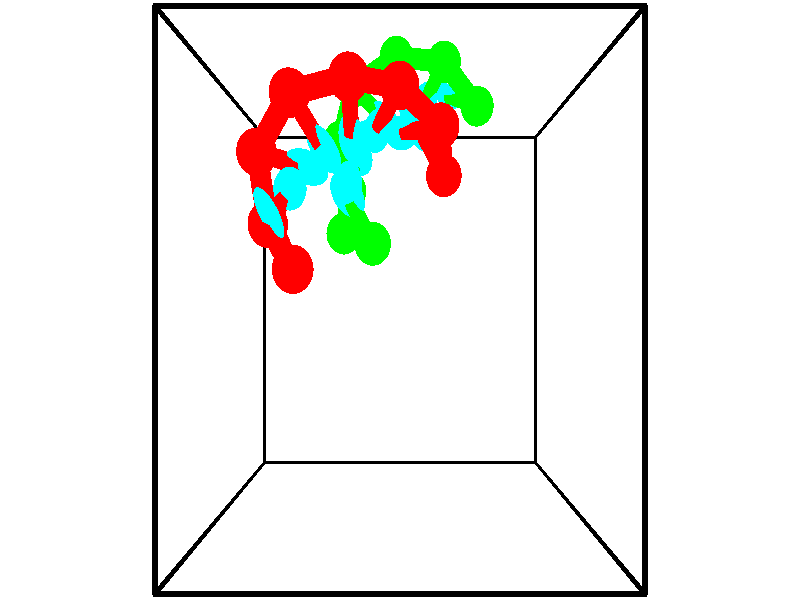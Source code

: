 // switches for output
#declare DRAW_BASES = 1; // possible values are 0, 1; only relevant for DNA ribbons
#declare DRAW_BASES_TYPE = 3; // possible values are 1, 2, 3; only relevant for DNA ribbons
#declare DRAW_FOG = 0; // set to 1 to enable fog

#include "colors.inc"

#include "transforms.inc"
background { rgb <1, 1, 1>}

#default {
   normal{
       ripples 0.25
       frequency 0.20
       turbulence 0.2
       lambda 5
   }
	finish {
		phong 0.1
		phong_size 40.
	}
}

// original window dimensions: 1024x640


// camera settings

camera {
	sky <-0, 1, 0>
	up <-0, 1, 0>
	right 1.6 * <1, 0, 0>
	location <2.5, 2.5, 11.1562>
	look_at <2.5, 2.5, 2.5>
	direction <0, 0, -8.6562>
	angle 67.0682
}


# declare cpy_camera_pos = <2.5, 2.5, 11.1562>;
# if (DRAW_FOG = 1)
fog {
	fog_type 2
	up vnormalize(cpy_camera_pos)
	color rgbt<1,1,1,0.3>
	distance 1e-5
	fog_alt 3e-3
	fog_offset 4
}
# end


// LIGHTS

# declare lum = 6;
global_settings {
	ambient_light rgb lum * <0.05, 0.05, 0.05>
	max_trace_level 15
}# declare cpy_direct_light_amount = 0.25;
light_source
{	1000 * <-1, -1, 1>,
	rgb lum * cpy_direct_light_amount
	parallel
}

light_source
{	1000 * <1, 1, -1>,
	rgb lum * cpy_direct_light_amount
	parallel
}

// strand 0

// nucleotide -1

// particle -1
sphere {
	<1.193687, 2.811802, 3.800608> 0.250000
	pigment { color rgbt <1,0,0,0> }
	no_shadow
}
cylinder {
	<1.081717, 3.103264, 4.050633>,  <1.014534, 3.278141, 4.200648>, 0.100000
	pigment { color rgbt <1,0,0,0> }
	no_shadow
}
cylinder {
	<1.081717, 3.103264, 4.050633>,  <1.193687, 2.811802, 3.800608>, 0.100000
	pigment { color rgbt <1,0,0,0> }
	no_shadow
}

// particle -1
sphere {
	<1.081717, 3.103264, 4.050633> 0.100000
	pigment { color rgbt <1,0,0,0> }
	no_shadow
}
sphere {
	0, 1
	scale<0.080000,0.200000,0.300000>
	matrix <0.663561, 0.617378, -0.422529,
		-0.693778, 0.296490, -0.656327,
		-0.279926, 0.728655, 0.625063,
		0.997739, 3.321860, 4.238152>
	pigment { color rgbt <0,1,1,0> }
	no_shadow
}
cylinder {
	<0.831209, 3.297213, 3.529459>,  <1.193687, 2.811802, 3.800608>, 0.130000
	pigment { color rgbt <1,0,0,0> }
	no_shadow
}

// nucleotide -1

// particle -1
sphere {
	<0.831209, 3.297213, 3.529459> 0.250000
	pigment { color rgbt <1,0,0,0> }
	no_shadow
}
cylinder {
	<1.042345, 3.463194, 3.825891>,  <1.169026, 3.562783, 4.003751>, 0.100000
	pigment { color rgbt <1,0,0,0> }
	no_shadow
}
cylinder {
	<1.042345, 3.463194, 3.825891>,  <0.831209, 3.297213, 3.529459>, 0.100000
	pigment { color rgbt <1,0,0,0> }
	no_shadow
}

// particle -1
sphere {
	<1.042345, 3.463194, 3.825891> 0.100000
	pigment { color rgbt <1,0,0,0> }
	no_shadow
}
sphere {
	0, 1
	scale<0.080000,0.200000,0.300000>
	matrix <0.443643, 0.609343, -0.657178,
		-0.724270, 0.675659, 0.137544,
		0.527839, 0.414953, 0.741080,
		1.200697, 3.587680, 4.048215>
	pigment { color rgbt <0,1,1,0> }
	no_shadow
}
cylinder {
	<0.698609, 4.047119, 3.566132>,  <0.831209, 3.297213, 3.529459>, 0.130000
	pigment { color rgbt <1,0,0,0> }
	no_shadow
}

// nucleotide -1

// particle -1
sphere {
	<0.698609, 4.047119, 3.566132> 0.250000
	pigment { color rgbt <1,0,0,0> }
	no_shadow
}
cylinder {
	<1.068962, 3.939100, 3.671822>,  <1.291174, 3.874289, 3.735235>, 0.100000
	pigment { color rgbt <1,0,0,0> }
	no_shadow
}
cylinder {
	<1.068962, 3.939100, 3.671822>,  <0.698609, 4.047119, 3.566132>, 0.100000
	pigment { color rgbt <1,0,0,0> }
	no_shadow
}

// particle -1
sphere {
	<1.068962, 3.939100, 3.671822> 0.100000
	pigment { color rgbt <1,0,0,0> }
	no_shadow
}
sphere {
	0, 1
	scale<0.080000,0.200000,0.300000>
	matrix <0.375654, 0.583425, -0.720069,
		0.040298, 0.765957, 0.641628,
		0.925883, -0.270047, 0.264224,
		1.346727, 3.858086, 3.751089>
	pigment { color rgbt <0,1,1,0> }
	no_shadow
}
cylinder {
	<1.132657, 4.634442, 3.693630>,  <0.698609, 4.047119, 3.566132>, 0.130000
	pigment { color rgbt <1,0,0,0> }
	no_shadow
}

// nucleotide -1

// particle -1
sphere {
	<1.132657, 4.634442, 3.693630> 0.250000
	pigment { color rgbt <1,0,0,0> }
	no_shadow
}
cylinder {
	<1.361073, 4.327084, 3.578058>,  <1.498122, 4.142668, 3.508715>, 0.100000
	pigment { color rgbt <1,0,0,0> }
	no_shadow
}
cylinder {
	<1.361073, 4.327084, 3.578058>,  <1.132657, 4.634442, 3.693630>, 0.100000
	pigment { color rgbt <1,0,0,0> }
	no_shadow
}

// particle -1
sphere {
	<1.361073, 4.327084, 3.578058> 0.100000
	pigment { color rgbt <1,0,0,0> }
	no_shadow
}
sphere {
	0, 1
	scale<0.080000,0.200000,0.300000>
	matrix <0.454129, 0.588882, -0.668569,
		0.683872, 0.250568, 0.685226,
		0.571039, -0.768397, -0.288930,
		1.532384, 4.096564, 3.491379>
	pigment { color rgbt <0,1,1,0> }
	no_shadow
}
cylinder {
	<1.867972, 4.776032, 3.754299>,  <1.132657, 4.634442, 3.693630>, 0.130000
	pigment { color rgbt <1,0,0,0> }
	no_shadow
}

// nucleotide -1

// particle -1
sphere {
	<1.867972, 4.776032, 3.754299> 0.250000
	pigment { color rgbt <1,0,0,0> }
	no_shadow
}
cylinder {
	<1.870995, 4.472836, 3.493410>,  <1.872808, 4.290918, 3.336877>, 0.100000
	pigment { color rgbt <1,0,0,0> }
	no_shadow
}
cylinder {
	<1.870995, 4.472836, 3.493410>,  <1.867972, 4.776032, 3.754299>, 0.100000
	pigment { color rgbt <1,0,0,0> }
	no_shadow
}

// particle -1
sphere {
	<1.870995, 4.472836, 3.493410> 0.100000
	pigment { color rgbt <1,0,0,0> }
	no_shadow
}
sphere {
	0, 1
	scale<0.080000,0.200000,0.300000>
	matrix <0.487182, 0.572386, -0.659566,
		0.873268, -0.312767, 0.373604,
		0.007555, -0.757991, -0.652221,
		1.873261, 4.245438, 3.297744>
	pigment { color rgbt <0,1,1,0> }
	no_shadow
}
cylinder {
	<2.494428, 4.745481, 3.563259>,  <1.867972, 4.776032, 3.754299>, 0.130000
	pigment { color rgbt <1,0,0,0> }
	no_shadow
}

// nucleotide -1

// particle -1
sphere {
	<2.494428, 4.745481, 3.563259> 0.250000
	pigment { color rgbt <1,0,0,0> }
	no_shadow
}
cylinder {
	<2.319376, 4.541779, 3.266844>,  <2.214345, 4.419557, 3.088995>, 0.100000
	pigment { color rgbt <1,0,0,0> }
	no_shadow
}
cylinder {
	<2.319376, 4.541779, 3.266844>,  <2.494428, 4.745481, 3.563259>, 0.100000
	pigment { color rgbt <1,0,0,0> }
	no_shadow
}

// particle -1
sphere {
	<2.319376, 4.541779, 3.266844> 0.100000
	pigment { color rgbt <1,0,0,0> }
	no_shadow
}
sphere {
	0, 1
	scale<0.080000,0.200000,0.300000>
	matrix <0.592449, 0.456638, -0.663692,
		0.676376, -0.729478, 0.101871,
		-0.437630, -0.509258, -0.741037,
		2.188087, 4.389001, 3.044533>
	pigment { color rgbt <0,1,1,0> }
	no_shadow
}
cylinder {
	<3.031582, 4.409208, 3.208894>,  <2.494428, 4.745481, 3.563259>, 0.130000
	pigment { color rgbt <1,0,0,0> }
	no_shadow
}

// nucleotide -1

// particle -1
sphere {
	<3.031582, 4.409208, 3.208894> 0.250000
	pigment { color rgbt <1,0,0,0> }
	no_shadow
}
cylinder {
	<2.733044, 4.424175, 2.943091>,  <2.553921, 4.433156, 2.783610>, 0.100000
	pigment { color rgbt <1,0,0,0> }
	no_shadow
}
cylinder {
	<2.733044, 4.424175, 2.943091>,  <3.031582, 4.409208, 3.208894>, 0.100000
	pigment { color rgbt <1,0,0,0> }
	no_shadow
}

// particle -1
sphere {
	<2.733044, 4.424175, 2.943091> 0.100000
	pigment { color rgbt <1,0,0,0> }
	no_shadow
}
sphere {
	0, 1
	scale<0.080000,0.200000,0.300000>
	matrix <0.612408, 0.429575, -0.663643,
		0.260623, -0.902256, -0.343526,
		-0.746346, 0.037418, -0.664506,
		2.509140, 4.435400, 2.743740>
	pigment { color rgbt <0,1,1,0> }
	no_shadow
}
cylinder {
	<3.117749, 3.959175, 2.647820>,  <3.031582, 4.409208, 3.208894>, 0.130000
	pigment { color rgbt <1,0,0,0> }
	no_shadow
}

// nucleotide -1

// particle -1
sphere {
	<3.117749, 3.959175, 2.647820> 0.250000
	pigment { color rgbt <1,0,0,0> }
	no_shadow
}
cylinder {
	<2.925615, 4.297571, 2.555233>,  <2.810335, 4.500609, 2.499681>, 0.100000
	pigment { color rgbt <1,0,0,0> }
	no_shadow
}
cylinder {
	<2.925615, 4.297571, 2.555233>,  <3.117749, 3.959175, 2.647820>, 0.100000
	pigment { color rgbt <1,0,0,0> }
	no_shadow
}

// particle -1
sphere {
	<2.925615, 4.297571, 2.555233> 0.100000
	pigment { color rgbt <1,0,0,0> }
	no_shadow
}
sphere {
	0, 1
	scale<0.080000,0.200000,0.300000>
	matrix <0.645955, 0.162696, -0.745837,
		-0.593313, -0.507769, -0.624621,
		-0.480335, 0.845991, -0.231466,
		2.781515, 4.551369, 2.485793>
	pigment { color rgbt <0,1,1,0> }
	no_shadow
}
// strand 1

// nucleotide -1

// particle -1
sphere {
	<3.679482, 4.967627, 1.922775> 0.250000
	pigment { color rgbt <0,1,0,0> }
	no_shadow
}
cylinder {
	<3.428848, 5.124780, 1.653543>,  <3.278468, 5.219072, 1.492004>, 0.100000
	pigment { color rgbt <0,1,0,0> }
	no_shadow
}
cylinder {
	<3.428848, 5.124780, 1.653543>,  <3.679482, 4.967627, 1.922775>, 0.100000
	pigment { color rgbt <0,1,0,0> }
	no_shadow
}

// particle -1
sphere {
	<3.428848, 5.124780, 1.653543> 0.100000
	pigment { color rgbt <0,1,0,0> }
	no_shadow
}
sphere {
	0, 1
	scale<0.080000,0.200000,0.300000>
	matrix <-0.712638, -0.638449, 0.290742,
		-0.315499, 0.661836, 0.680025,
		-0.626585, 0.392883, -0.673078,
		3.240873, 5.242645, 1.451620>
	pigment { color rgbt <0,1,1,0> }
	no_shadow
}
cylinder {
	<3.147771, 5.429594, 2.234366>,  <3.679482, 4.967627, 1.922775>, 0.130000
	pigment { color rgbt <0,1,0,0> }
	no_shadow
}

// nucleotide -1

// particle -1
sphere {
	<3.147771, 5.429594, 2.234366> 0.250000
	pigment { color rgbt <0,1,0,0> }
	no_shadow
}
cylinder {
	<3.003647, 5.240529, 1.912679>,  <2.917172, 5.127090, 1.719666>, 0.100000
	pigment { color rgbt <0,1,0,0> }
	no_shadow
}
cylinder {
	<3.003647, 5.240529, 1.912679>,  <3.147771, 5.429594, 2.234366>, 0.100000
	pigment { color rgbt <0,1,0,0> }
	no_shadow
}

// particle -1
sphere {
	<3.003647, 5.240529, 1.912679> 0.100000
	pigment { color rgbt <0,1,0,0> }
	no_shadow
}
sphere {
	0, 1
	scale<0.080000,0.200000,0.300000>
	matrix <-0.686524, -0.449321, 0.571660,
		-0.631554, 0.758090, -0.162599,
		-0.360311, -0.472663, -0.804218,
		2.895554, 5.098730, 1.671413>
	pigment { color rgbt <0,1,1,0> }
	no_shadow
}
cylinder {
	<2.444198, 5.559258, 2.046383>,  <3.147771, 5.429594, 2.234366>, 0.130000
	pigment { color rgbt <0,1,0,0> }
	no_shadow
}

// nucleotide -1

// particle -1
sphere {
	<2.444198, 5.559258, 2.046383> 0.250000
	pigment { color rgbt <0,1,0,0> }
	no_shadow
}
cylinder {
	<2.560467, 5.186975, 1.957570>,  <2.630228, 4.963606, 1.904281>, 0.100000
	pigment { color rgbt <0,1,0,0> }
	no_shadow
}
cylinder {
	<2.560467, 5.186975, 1.957570>,  <2.444198, 5.559258, 2.046383>, 0.100000
	pigment { color rgbt <0,1,0,0> }
	no_shadow
}

// particle -1
sphere {
	<2.560467, 5.186975, 1.957570> 0.100000
	pigment { color rgbt <0,1,0,0> }
	no_shadow
}
sphere {
	0, 1
	scale<0.080000,0.200000,0.300000>
	matrix <-0.690167, -0.364664, 0.625052,
		-0.662706, -0.028444, -0.748339,
		0.290671, -0.930705, -0.222034,
		2.647668, 4.907764, 1.890960>
	pigment { color rgbt <0,1,1,0> }
	no_shadow
}
cylinder {
	<1.784333, 5.193372, 1.978125>,  <2.444198, 5.559258, 2.046383>, 0.130000
	pigment { color rgbt <0,1,0,0> }
	no_shadow
}

// nucleotide -1

// particle -1
sphere {
	<1.784333, 5.193372, 1.978125> 0.250000
	pigment { color rgbt <0,1,0,0> }
	no_shadow
}
cylinder {
	<2.075935, 4.937388, 2.075285>,  <2.250897, 4.783797, 2.133581>, 0.100000
	pigment { color rgbt <0,1,0,0> }
	no_shadow
}
cylinder {
	<2.075935, 4.937388, 2.075285>,  <1.784333, 5.193372, 1.978125>, 0.100000
	pigment { color rgbt <0,1,0,0> }
	no_shadow
}

// particle -1
sphere {
	<2.075935, 4.937388, 2.075285> 0.100000
	pigment { color rgbt <0,1,0,0> }
	no_shadow
}
sphere {
	0, 1
	scale<0.080000,0.200000,0.300000>
	matrix <-0.657282, -0.555374, 0.509450,
		-0.191128, -0.531046, -0.825506,
		0.729006, -0.639961, 0.242900,
		2.294637, 4.745399, 2.148155>
	pigment { color rgbt <0,1,1,0> }
	no_shadow
}
cylinder {
	<1.570417, 4.566388, 1.781882>,  <1.784333, 5.193372, 1.978125>, 0.130000
	pigment { color rgbt <0,1,0,0> }
	no_shadow
}

// nucleotide -1

// particle -1
sphere {
	<1.570417, 4.566388, 1.781882> 0.250000
	pigment { color rgbt <0,1,0,0> }
	no_shadow
}
cylinder {
	<1.847229, 4.537203, 2.069151>,  <2.013316, 4.519692, 2.241512>, 0.100000
	pigment { color rgbt <0,1,0,0> }
	no_shadow
}
cylinder {
	<1.847229, 4.537203, 2.069151>,  <1.570417, 4.566388, 1.781882>, 0.100000
	pigment { color rgbt <0,1,0,0> }
	no_shadow
}

// particle -1
sphere {
	<1.847229, 4.537203, 2.069151> 0.100000
	pigment { color rgbt <0,1,0,0> }
	no_shadow
}
sphere {
	0, 1
	scale<0.080000,0.200000,0.300000>
	matrix <-0.602940, -0.605476, 0.519482,
		0.396933, -0.792512, -0.462999,
		0.692031, -0.072961, 0.718171,
		2.054838, 4.515315, 2.284602>
	pigment { color rgbt <0,1,1,0> }
	no_shadow
}
cylinder {
	<1.737955, 3.884686, 1.999524>,  <1.570417, 4.566388, 1.781882>, 0.130000
	pigment { color rgbt <0,1,0,0> }
	no_shadow
}

// nucleotide -1

// particle -1
sphere {
	<1.737955, 3.884686, 1.999524> 0.250000
	pigment { color rgbt <0,1,0,0> }
	no_shadow
}
cylinder {
	<1.846760, 4.049436, 2.347402>,  <1.912042, 4.148286, 2.556129>, 0.100000
	pigment { color rgbt <0,1,0,0> }
	no_shadow
}
cylinder {
	<1.846760, 4.049436, 2.347402>,  <1.737955, 3.884686, 1.999524>, 0.100000
	pigment { color rgbt <0,1,0,0> }
	no_shadow
}

// particle -1
sphere {
	<1.846760, 4.049436, 2.347402> 0.100000
	pigment { color rgbt <0,1,0,0> }
	no_shadow
}
sphere {
	0, 1
	scale<0.080000,0.200000,0.300000>
	matrix <-0.509830, -0.704824, 0.493252,
		0.816140, -0.577566, 0.018266,
		0.272011, 0.411875, 0.869695,
		1.928363, 4.172998, 2.608310>
	pigment { color rgbt <0,1,1,0> }
	no_shadow
}
cylinder {
	<1.687237, 3.299433, 2.415310>,  <1.737955, 3.884686, 1.999524>, 0.130000
	pigment { color rgbt <0,1,0,0> }
	no_shadow
}

// nucleotide -1

// particle -1
sphere {
	<1.687237, 3.299433, 2.415310> 0.250000
	pigment { color rgbt <0,1,0,0> }
	no_shadow
}
cylinder {
	<1.749512, 3.598764, 2.673229>,  <1.786877, 3.778363, 2.827980>, 0.100000
	pigment { color rgbt <0,1,0,0> }
	no_shadow
}
cylinder {
	<1.749512, 3.598764, 2.673229>,  <1.687237, 3.299433, 2.415310>, 0.100000
	pigment { color rgbt <0,1,0,0> }
	no_shadow
}

// particle -1
sphere {
	<1.749512, 3.598764, 2.673229> 0.100000
	pigment { color rgbt <0,1,0,0> }
	no_shadow
}
sphere {
	0, 1
	scale<0.080000,0.200000,0.300000>
	matrix <-0.364828, -0.563045, 0.741539,
		0.917966, -0.350688, 0.185353,
		0.155687, 0.748330, 0.644798,
		1.796218, 3.823263, 2.866668>
	pigment { color rgbt <0,1,1,0> }
	no_shadow
}
cylinder {
	<2.125074, 3.143350, 2.862854>,  <1.687237, 3.299433, 2.415310>, 0.130000
	pigment { color rgbt <0,1,0,0> }
	no_shadow
}

// nucleotide -1

// particle -1
sphere {
	<2.125074, 3.143350, 2.862854> 0.250000
	pigment { color rgbt <0,1,0,0> }
	no_shadow
}
cylinder {
	<1.946434, 3.430154, 3.076936>,  <1.839250, 3.602236, 3.205386>, 0.100000
	pigment { color rgbt <0,1,0,0> }
	no_shadow
}
cylinder {
	<1.946434, 3.430154, 3.076936>,  <2.125074, 3.143350, 2.862854>, 0.100000
	pigment { color rgbt <0,1,0,0> }
	no_shadow
}

// particle -1
sphere {
	<1.946434, 3.430154, 3.076936> 0.100000
	pigment { color rgbt <0,1,0,0> }
	no_shadow
}
sphere {
	0, 1
	scale<0.080000,0.200000,0.300000>
	matrix <-0.100650, -0.634636, 0.766229,
		0.889054, 0.288330, 0.355596,
		-0.446601, 0.717010, 0.535206,
		1.812454, 3.645257, 3.237498>
	pigment { color rgbt <0,1,1,0> }
	no_shadow
}
// box output
cylinder {
	<0.000000, 0.000000, 0.000000>,  <5.000000, 0.000000, 0.000000>, 0.025000
	pigment { color rgbt <0,0,0,0> }
	no_shadow
}
cylinder {
	<0.000000, 0.000000, 0.000000>,  <0.000000, 5.000000, 0.000000>, 0.025000
	pigment { color rgbt <0,0,0,0> }
	no_shadow
}
cylinder {
	<0.000000, 0.000000, 0.000000>,  <0.000000, 0.000000, 5.000000>, 0.025000
	pigment { color rgbt <0,0,0,0> }
	no_shadow
}
cylinder {
	<5.000000, 5.000000, 5.000000>,  <0.000000, 5.000000, 5.000000>, 0.025000
	pigment { color rgbt <0,0,0,0> }
	no_shadow
}
cylinder {
	<5.000000, 5.000000, 5.000000>,  <5.000000, 0.000000, 5.000000>, 0.025000
	pigment { color rgbt <0,0,0,0> }
	no_shadow
}
cylinder {
	<5.000000, 5.000000, 5.000000>,  <5.000000, 5.000000, 0.000000>, 0.025000
	pigment { color rgbt <0,0,0,0> }
	no_shadow
}
cylinder {
	<0.000000, 0.000000, 5.000000>,  <0.000000, 5.000000, 5.000000>, 0.025000
	pigment { color rgbt <0,0,0,0> }
	no_shadow
}
cylinder {
	<0.000000, 0.000000, 5.000000>,  <5.000000, 0.000000, 5.000000>, 0.025000
	pigment { color rgbt <0,0,0,0> }
	no_shadow
}
cylinder {
	<5.000000, 5.000000, 0.000000>,  <0.000000, 5.000000, 0.000000>, 0.025000
	pigment { color rgbt <0,0,0,0> }
	no_shadow
}
cylinder {
	<5.000000, 5.000000, 0.000000>,  <5.000000, 0.000000, 0.000000>, 0.025000
	pigment { color rgbt <0,0,0,0> }
	no_shadow
}
cylinder {
	<5.000000, 0.000000, 5.000000>,  <5.000000, 0.000000, 0.000000>, 0.025000
	pigment { color rgbt <0,0,0,0> }
	no_shadow
}
cylinder {
	<0.000000, 5.000000, 0.000000>,  <0.000000, 5.000000, 5.000000>, 0.025000
	pigment { color rgbt <0,0,0,0> }
	no_shadow
}
// end of box output
